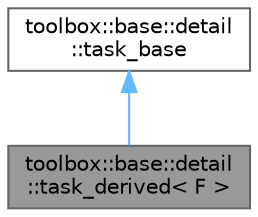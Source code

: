digraph "toolbox::base::detail::task_derived&lt; F &gt;"
{
 // LATEX_PDF_SIZE
  bgcolor="transparent";
  edge [fontname=Helvetica,fontsize=10,labelfontname=Helvetica,labelfontsize=10];
  node [fontname=Helvetica,fontsize=10,shape=box,height=0.2,width=0.4];
  Node1 [id="Node000001",label="toolbox::base::detail\l::task_derived\< F \>",height=0.2,width=0.4,color="gray40", fillcolor="grey60", style="filled", fontcolor="black",tooltip=" "];
  Node2 -> Node1 [id="edge1_Node000001_Node000002",dir="back",color="steelblue1",style="solid",tooltip=" "];
  Node2 [id="Node000002",label="toolbox::base::detail\l::task_base",height=0.2,width=0.4,color="gray40", fillcolor="white", style="filled",URL="$structtoolbox_1_1base_1_1detail_1_1task__base.html",tooltip=" "];
}
